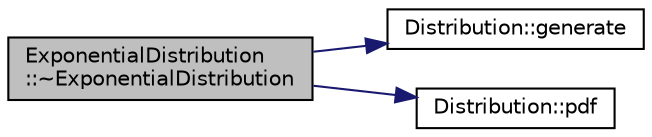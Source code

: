digraph "ExponentialDistribution::~ExponentialDistribution"
{
  edge [fontname="Helvetica",fontsize="10",labelfontname="Helvetica",labelfontsize="10"];
  node [fontname="Helvetica",fontsize="10",shape=record];
  rankdir="LR";
  Node1 [label="ExponentialDistribution\l::~ExponentialDistribution",height=0.2,width=0.4,color="black", fillcolor="grey75", style="filled", fontcolor="black"];
  Node1 -> Node2 [color="midnightblue",fontsize="10",style="solid",fontname="Helvetica"];
  Node2 [label="Distribution::generate",height=0.2,width=0.4,color="black", fillcolor="white", style="filled",URL="$class_distribution.html#aa6e5b5b562a705066504c474f534c155",tooltip="generate a value from this distribution "];
  Node1 -> Node3 [color="midnightblue",fontsize="10",style="solid",fontname="Helvetica"];
  Node3 [label="Distribution::pdf",height=0.2,width=0.4,color="black", fillcolor="white", style="filled",URL="$class_distribution.html#a348dbc2dce934675f5a987503bc092ed",tooltip="return the density at point x "];
}
